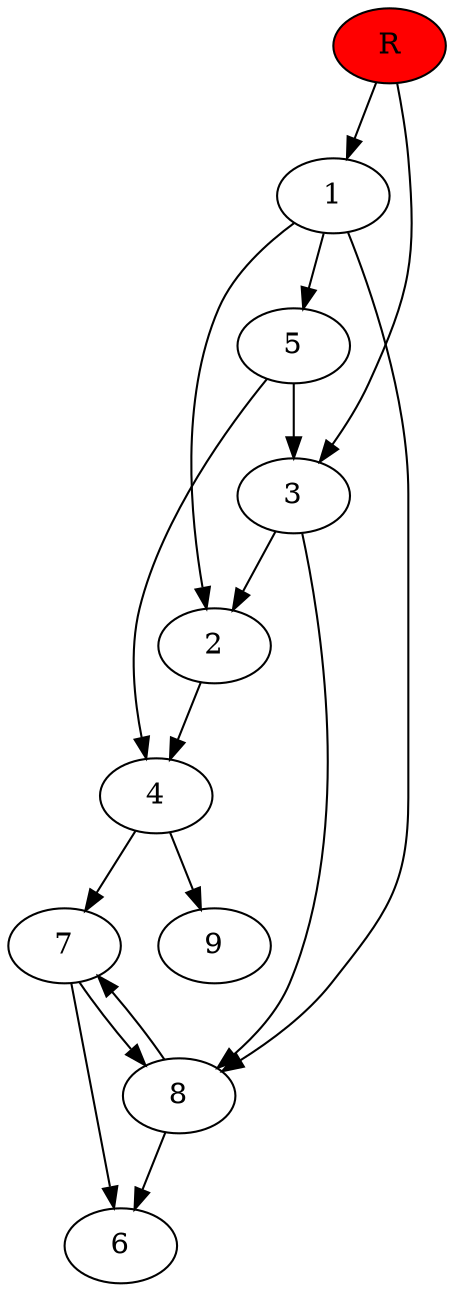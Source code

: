 digraph prb29806 {
	1
	2
	3
	4
	5
	6
	7
	8
	R [fillcolor="#ff0000" style=filled]
	1 -> 2
	1 -> 5
	1 -> 8
	2 -> 4
	3 -> 2
	3 -> 8
	4 -> 7
	4 -> 9
	5 -> 3
	5 -> 4
	7 -> 6
	7 -> 8
	8 -> 6
	8 -> 7
	R -> 1
	R -> 3
}
